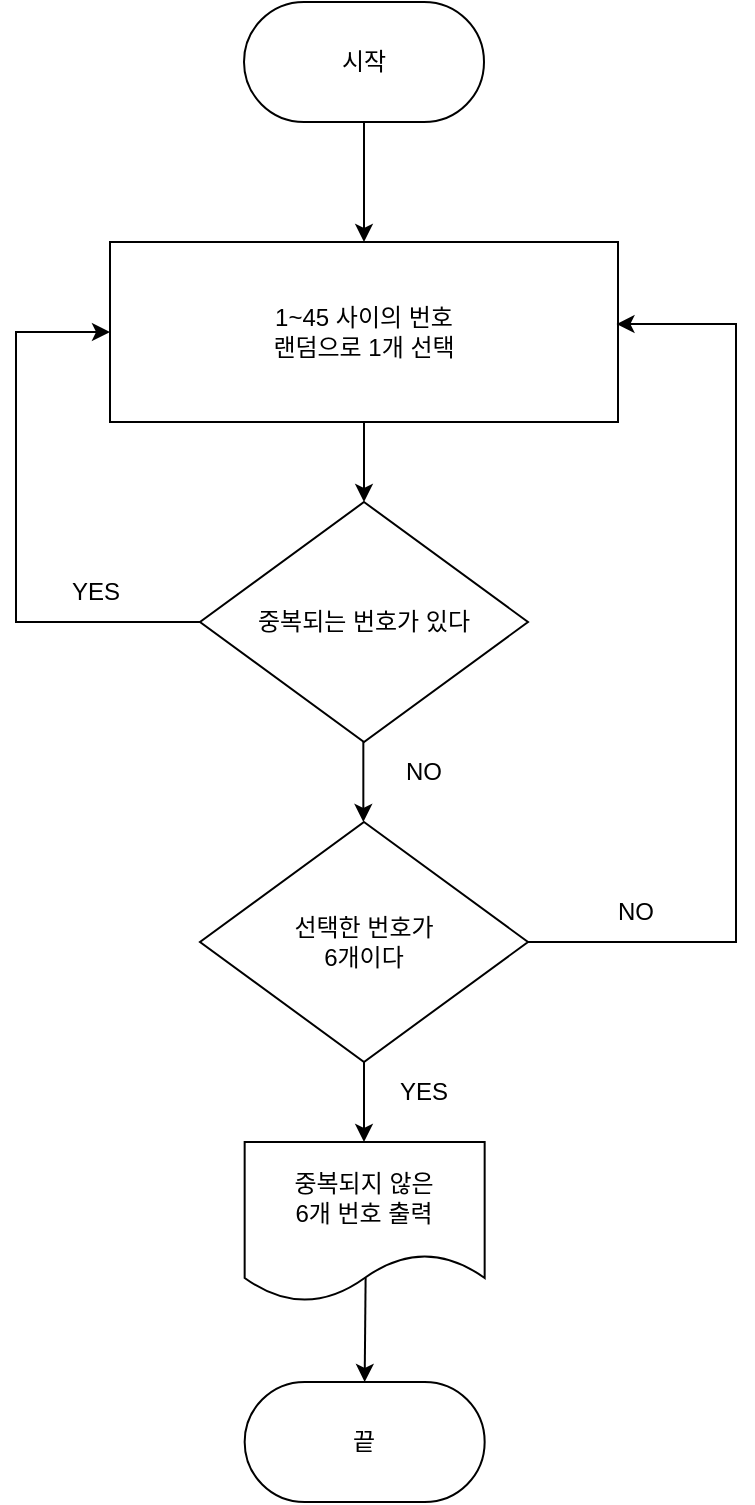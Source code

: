 <mxfile version="22.1.2" type="device">
  <diagram id="C5RBs43oDa-KdzZeNtuy" name="Page-1">
    <mxGraphModel dx="931" dy="1139" grid="1" gridSize="10" guides="1" tooltips="1" connect="1" arrows="1" fold="1" page="1" pageScale="1" pageWidth="827" pageHeight="1169" math="0" shadow="0">
      <root>
        <mxCell id="WIyWlLk6GJQsqaUBKTNV-0" />
        <mxCell id="WIyWlLk6GJQsqaUBKTNV-1" parent="WIyWlLk6GJQsqaUBKTNV-0" />
        <mxCell id="wvyVhmJ-lPzutkxVr_Ck-0" value="시작" style="rounded=1;whiteSpace=wrap;html=1;arcSize=50;" vertex="1" parent="WIyWlLk6GJQsqaUBKTNV-1">
          <mxGeometry x="354" y="40" width="120" height="60" as="geometry" />
        </mxCell>
        <mxCell id="wvyVhmJ-lPzutkxVr_Ck-1" value="" style="endArrow=classic;html=1;rounded=0;exitX=0.5;exitY=1;exitDx=0;exitDy=0;" edge="1" parent="WIyWlLk6GJQsqaUBKTNV-1" source="wvyVhmJ-lPzutkxVr_Ck-0">
          <mxGeometry width="50" height="50" relative="1" as="geometry">
            <mxPoint x="390" y="460" as="sourcePoint" />
            <mxPoint x="414" y="160" as="targetPoint" />
          </mxGeometry>
        </mxCell>
        <mxCell id="wvyVhmJ-lPzutkxVr_Ck-2" value="1~45 사이의 번호&lt;br&gt;랜덤으로 1개 선택" style="rounded=0;whiteSpace=wrap;html=1;" vertex="1" parent="WIyWlLk6GJQsqaUBKTNV-1">
          <mxGeometry x="287" y="160" width="254" height="90" as="geometry" />
        </mxCell>
        <mxCell id="wvyVhmJ-lPzutkxVr_Ck-3" value="중복되는 번호가 있다" style="rhombus;whiteSpace=wrap;html=1;" vertex="1" parent="WIyWlLk6GJQsqaUBKTNV-1">
          <mxGeometry x="332" y="290" width="164" height="120" as="geometry" />
        </mxCell>
        <mxCell id="wvyVhmJ-lPzutkxVr_Ck-4" value="" style="endArrow=classic;html=1;rounded=0;entryX=0;entryY=0.5;entryDx=0;entryDy=0;exitX=0;exitY=0.5;exitDx=0;exitDy=0;" edge="1" parent="WIyWlLk6GJQsqaUBKTNV-1" source="wvyVhmJ-lPzutkxVr_Ck-3" target="wvyVhmJ-lPzutkxVr_Ck-2">
          <mxGeometry width="50" height="50" relative="1" as="geometry">
            <mxPoint x="390" y="460" as="sourcePoint" />
            <mxPoint x="440" y="410" as="targetPoint" />
            <Array as="points">
              <mxPoint x="240" y="350" />
              <mxPoint x="240" y="205" />
            </Array>
          </mxGeometry>
        </mxCell>
        <mxCell id="wvyVhmJ-lPzutkxVr_Ck-5" value="" style="endArrow=classic;html=1;rounded=0;exitX=0.5;exitY=1;exitDx=0;exitDy=0;" edge="1" parent="WIyWlLk6GJQsqaUBKTNV-1" source="wvyVhmJ-lPzutkxVr_Ck-2" target="wvyVhmJ-lPzutkxVr_Ck-3">
          <mxGeometry width="50" height="50" relative="1" as="geometry">
            <mxPoint x="390" y="460" as="sourcePoint" />
            <mxPoint x="440" y="410" as="targetPoint" />
            <Array as="points">
              <mxPoint x="414" y="270" />
            </Array>
          </mxGeometry>
        </mxCell>
        <mxCell id="wvyVhmJ-lPzutkxVr_Ck-6" value="YES" style="text;html=1;strokeColor=none;fillColor=none;align=center;verticalAlign=middle;whiteSpace=wrap;rounded=0;" vertex="1" parent="WIyWlLk6GJQsqaUBKTNV-1">
          <mxGeometry x="250" y="320" width="60" height="30" as="geometry" />
        </mxCell>
        <mxCell id="wvyVhmJ-lPzutkxVr_Ck-7" value="" style="endArrow=classic;html=1;rounded=0;exitX=0.5;exitY=1;exitDx=0;exitDy=0;" edge="1" parent="WIyWlLk6GJQsqaUBKTNV-1">
          <mxGeometry width="50" height="50" relative="1" as="geometry">
            <mxPoint x="413.67" y="410" as="sourcePoint" />
            <mxPoint x="413.67" y="450" as="targetPoint" />
            <Array as="points">
              <mxPoint x="413.67" y="430" />
            </Array>
          </mxGeometry>
        </mxCell>
        <mxCell id="wvyVhmJ-lPzutkxVr_Ck-8" value="NO" style="text;html=1;strokeColor=none;fillColor=none;align=center;verticalAlign=middle;whiteSpace=wrap;rounded=0;" vertex="1" parent="WIyWlLk6GJQsqaUBKTNV-1">
          <mxGeometry x="414" y="410" width="60" height="30" as="geometry" />
        </mxCell>
        <mxCell id="wvyVhmJ-lPzutkxVr_Ck-9" value="선택한 번호가&lt;br&gt;6개이다" style="rhombus;whiteSpace=wrap;html=1;" vertex="1" parent="WIyWlLk6GJQsqaUBKTNV-1">
          <mxGeometry x="332" y="450" width="164" height="120" as="geometry" />
        </mxCell>
        <mxCell id="wvyVhmJ-lPzutkxVr_Ck-11" value="" style="endArrow=classic;html=1;rounded=0;exitX=0.5;exitY=1;exitDx=0;exitDy=0;" edge="1" parent="WIyWlLk6GJQsqaUBKTNV-1">
          <mxGeometry width="50" height="50" relative="1" as="geometry">
            <mxPoint x="414" y="570" as="sourcePoint" />
            <mxPoint x="414" y="610" as="targetPoint" />
            <Array as="points">
              <mxPoint x="414" y="590" />
            </Array>
          </mxGeometry>
        </mxCell>
        <mxCell id="wvyVhmJ-lPzutkxVr_Ck-12" value="YES" style="text;html=1;strokeColor=none;fillColor=none;align=center;verticalAlign=middle;whiteSpace=wrap;rounded=0;" vertex="1" parent="WIyWlLk6GJQsqaUBKTNV-1">
          <mxGeometry x="414.33" y="570" width="60" height="30" as="geometry" />
        </mxCell>
        <mxCell id="wvyVhmJ-lPzutkxVr_Ck-13" value="" style="endArrow=classic;html=1;rounded=0;entryX=0.997;entryY=0.456;entryDx=0;entryDy=0;entryPerimeter=0;exitX=1;exitY=0.5;exitDx=0;exitDy=0;" edge="1" parent="WIyWlLk6GJQsqaUBKTNV-1" source="wvyVhmJ-lPzutkxVr_Ck-9" target="wvyVhmJ-lPzutkxVr_Ck-2">
          <mxGeometry width="50" height="50" relative="1" as="geometry">
            <mxPoint x="390" y="460" as="sourcePoint" />
            <mxPoint x="440" y="410" as="targetPoint" />
            <Array as="points">
              <mxPoint x="600" y="510" />
              <mxPoint x="600" y="201" />
            </Array>
          </mxGeometry>
        </mxCell>
        <mxCell id="wvyVhmJ-lPzutkxVr_Ck-14" value="NO" style="text;html=1;strokeColor=none;fillColor=none;align=center;verticalAlign=middle;whiteSpace=wrap;rounded=0;" vertex="1" parent="WIyWlLk6GJQsqaUBKTNV-1">
          <mxGeometry x="520" y="480" width="60" height="30" as="geometry" />
        </mxCell>
        <mxCell id="wvyVhmJ-lPzutkxVr_Ck-15" value="중복되지 않은&lt;br&gt;6개 번호 출력" style="shape=document;whiteSpace=wrap;html=1;boundedLbl=1;" vertex="1" parent="WIyWlLk6GJQsqaUBKTNV-1">
          <mxGeometry x="354.33" y="610" width="120" height="80" as="geometry" />
        </mxCell>
        <mxCell id="wvyVhmJ-lPzutkxVr_Ck-16" value="" style="endArrow=classic;html=1;rounded=0;exitX=0.504;exitY=0.849;exitDx=0;exitDy=0;exitPerimeter=0;entryX=0.5;entryY=0;entryDx=0;entryDy=0;" edge="1" parent="WIyWlLk6GJQsqaUBKTNV-1" source="wvyVhmJ-lPzutkxVr_Ck-15" target="wvyVhmJ-lPzutkxVr_Ck-18">
          <mxGeometry width="50" height="50" relative="1" as="geometry">
            <mxPoint x="414.33" y="679.68" as="sourcePoint" />
            <mxPoint x="414" y="720" as="targetPoint" />
          </mxGeometry>
        </mxCell>
        <mxCell id="wvyVhmJ-lPzutkxVr_Ck-18" value="끝" style="rounded=1;whiteSpace=wrap;html=1;arcSize=50;" vertex="1" parent="WIyWlLk6GJQsqaUBKTNV-1">
          <mxGeometry x="354.33" y="730" width="120" height="60" as="geometry" />
        </mxCell>
      </root>
    </mxGraphModel>
  </diagram>
</mxfile>
